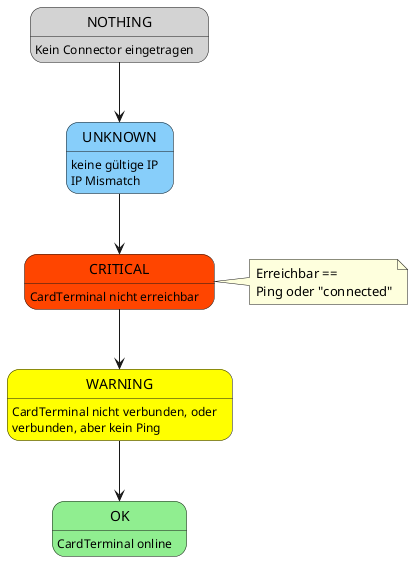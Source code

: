 @startuml

state OK #lightgreen
OK: CardTerminal online

state WARNING #Yellow
WARNING: CardTerminal nicht verbunden, oder
WARNING: verbunden, aber kein Ping

state CRITICAL #orangered
CRITICAL: CardTerminal nicht erreichbar

note right of CRITICAL
Erreichbar ==
Ping oder "connected"
endnote

state UNKNOWN #LightSkyBlue
UNKNOWN: keine gültige IP
UNKNOWN: IP Mismatch

state NOTHING #LightGrey
NOTHING: Kein Connector eingetragen

NOTHING --> UNKNOWN
UNKNOWN --> CRITICAL
CRITICAL --> WARNING
WARNING --> OK
@enduml